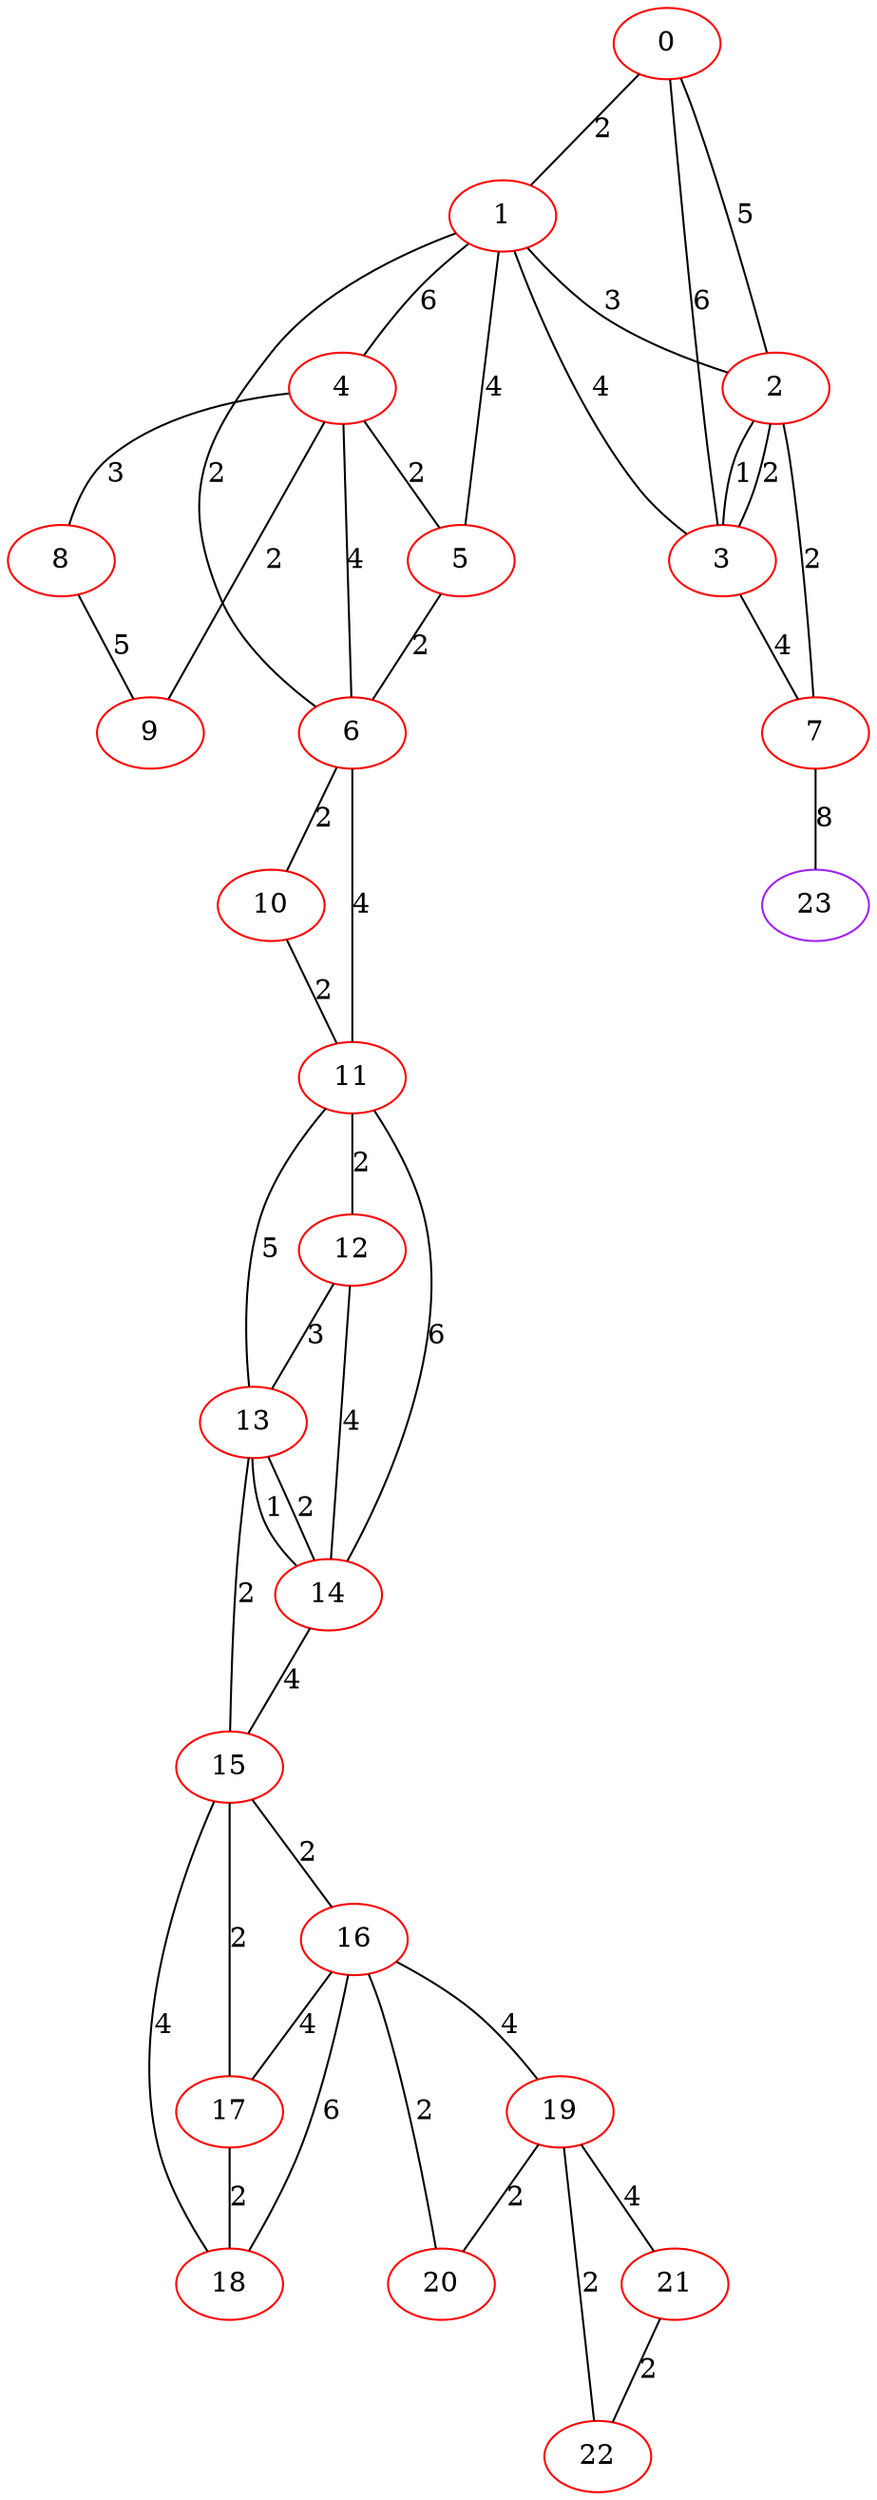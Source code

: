 graph "" {
0 [color=red, weight=1];
1 [color=red, weight=1];
2 [color=red, weight=1];
3 [color=red, weight=1];
4 [color=red, weight=1];
5 [color=red, weight=1];
6 [color=red, weight=1];
7 [color=red, weight=1];
8 [color=red, weight=1];
9 [color=red, weight=1];
10 [color=red, weight=1];
11 [color=red, weight=1];
12 [color=red, weight=1];
13 [color=red, weight=1];
14 [color=red, weight=1];
15 [color=red, weight=1];
16 [color=red, weight=1];
17 [color=red, weight=1];
18 [color=red, weight=1];
19 [color=red, weight=1];
20 [color=red, weight=1];
21 [color=red, weight=1];
22 [color=red, weight=1];
23 [color=purple, weight=4];
0 -- 1  [key=0, label=2];
0 -- 2  [key=0, label=5];
0 -- 3  [key=0, label=6];
1 -- 2  [key=0, label=3];
1 -- 3  [key=0, label=4];
1 -- 4  [key=0, label=6];
1 -- 5  [key=0, label=4];
1 -- 6  [key=0, label=2];
2 -- 3  [key=0, label=1];
2 -- 3  [key=1, label=2];
2 -- 7  [key=0, label=2];
3 -- 7  [key=0, label=4];
4 -- 8  [key=0, label=3];
4 -- 9  [key=0, label=2];
4 -- 5  [key=0, label=2];
4 -- 6  [key=0, label=4];
5 -- 6  [key=0, label=2];
6 -- 10  [key=0, label=2];
6 -- 11  [key=0, label=4];
7 -- 23  [key=0, label=8];
8 -- 9  [key=0, label=5];
10 -- 11  [key=0, label=2];
11 -- 12  [key=0, label=2];
11 -- 13  [key=0, label=5];
11 -- 14  [key=0, label=6];
12 -- 13  [key=0, label=3];
12 -- 14  [key=0, label=4];
13 -- 14  [key=0, label=1];
13 -- 14  [key=1, label=2];
13 -- 15  [key=0, label=2];
14 -- 15  [key=0, label=4];
15 -- 16  [key=0, label=2];
15 -- 17  [key=0, label=2];
15 -- 18  [key=0, label=4];
16 -- 17  [key=0, label=4];
16 -- 18  [key=0, label=6];
16 -- 19  [key=0, label=4];
16 -- 20  [key=0, label=2];
17 -- 18  [key=0, label=2];
19 -- 20  [key=0, label=2];
19 -- 21  [key=0, label=4];
19 -- 22  [key=0, label=2];
21 -- 22  [key=0, label=2];
}
